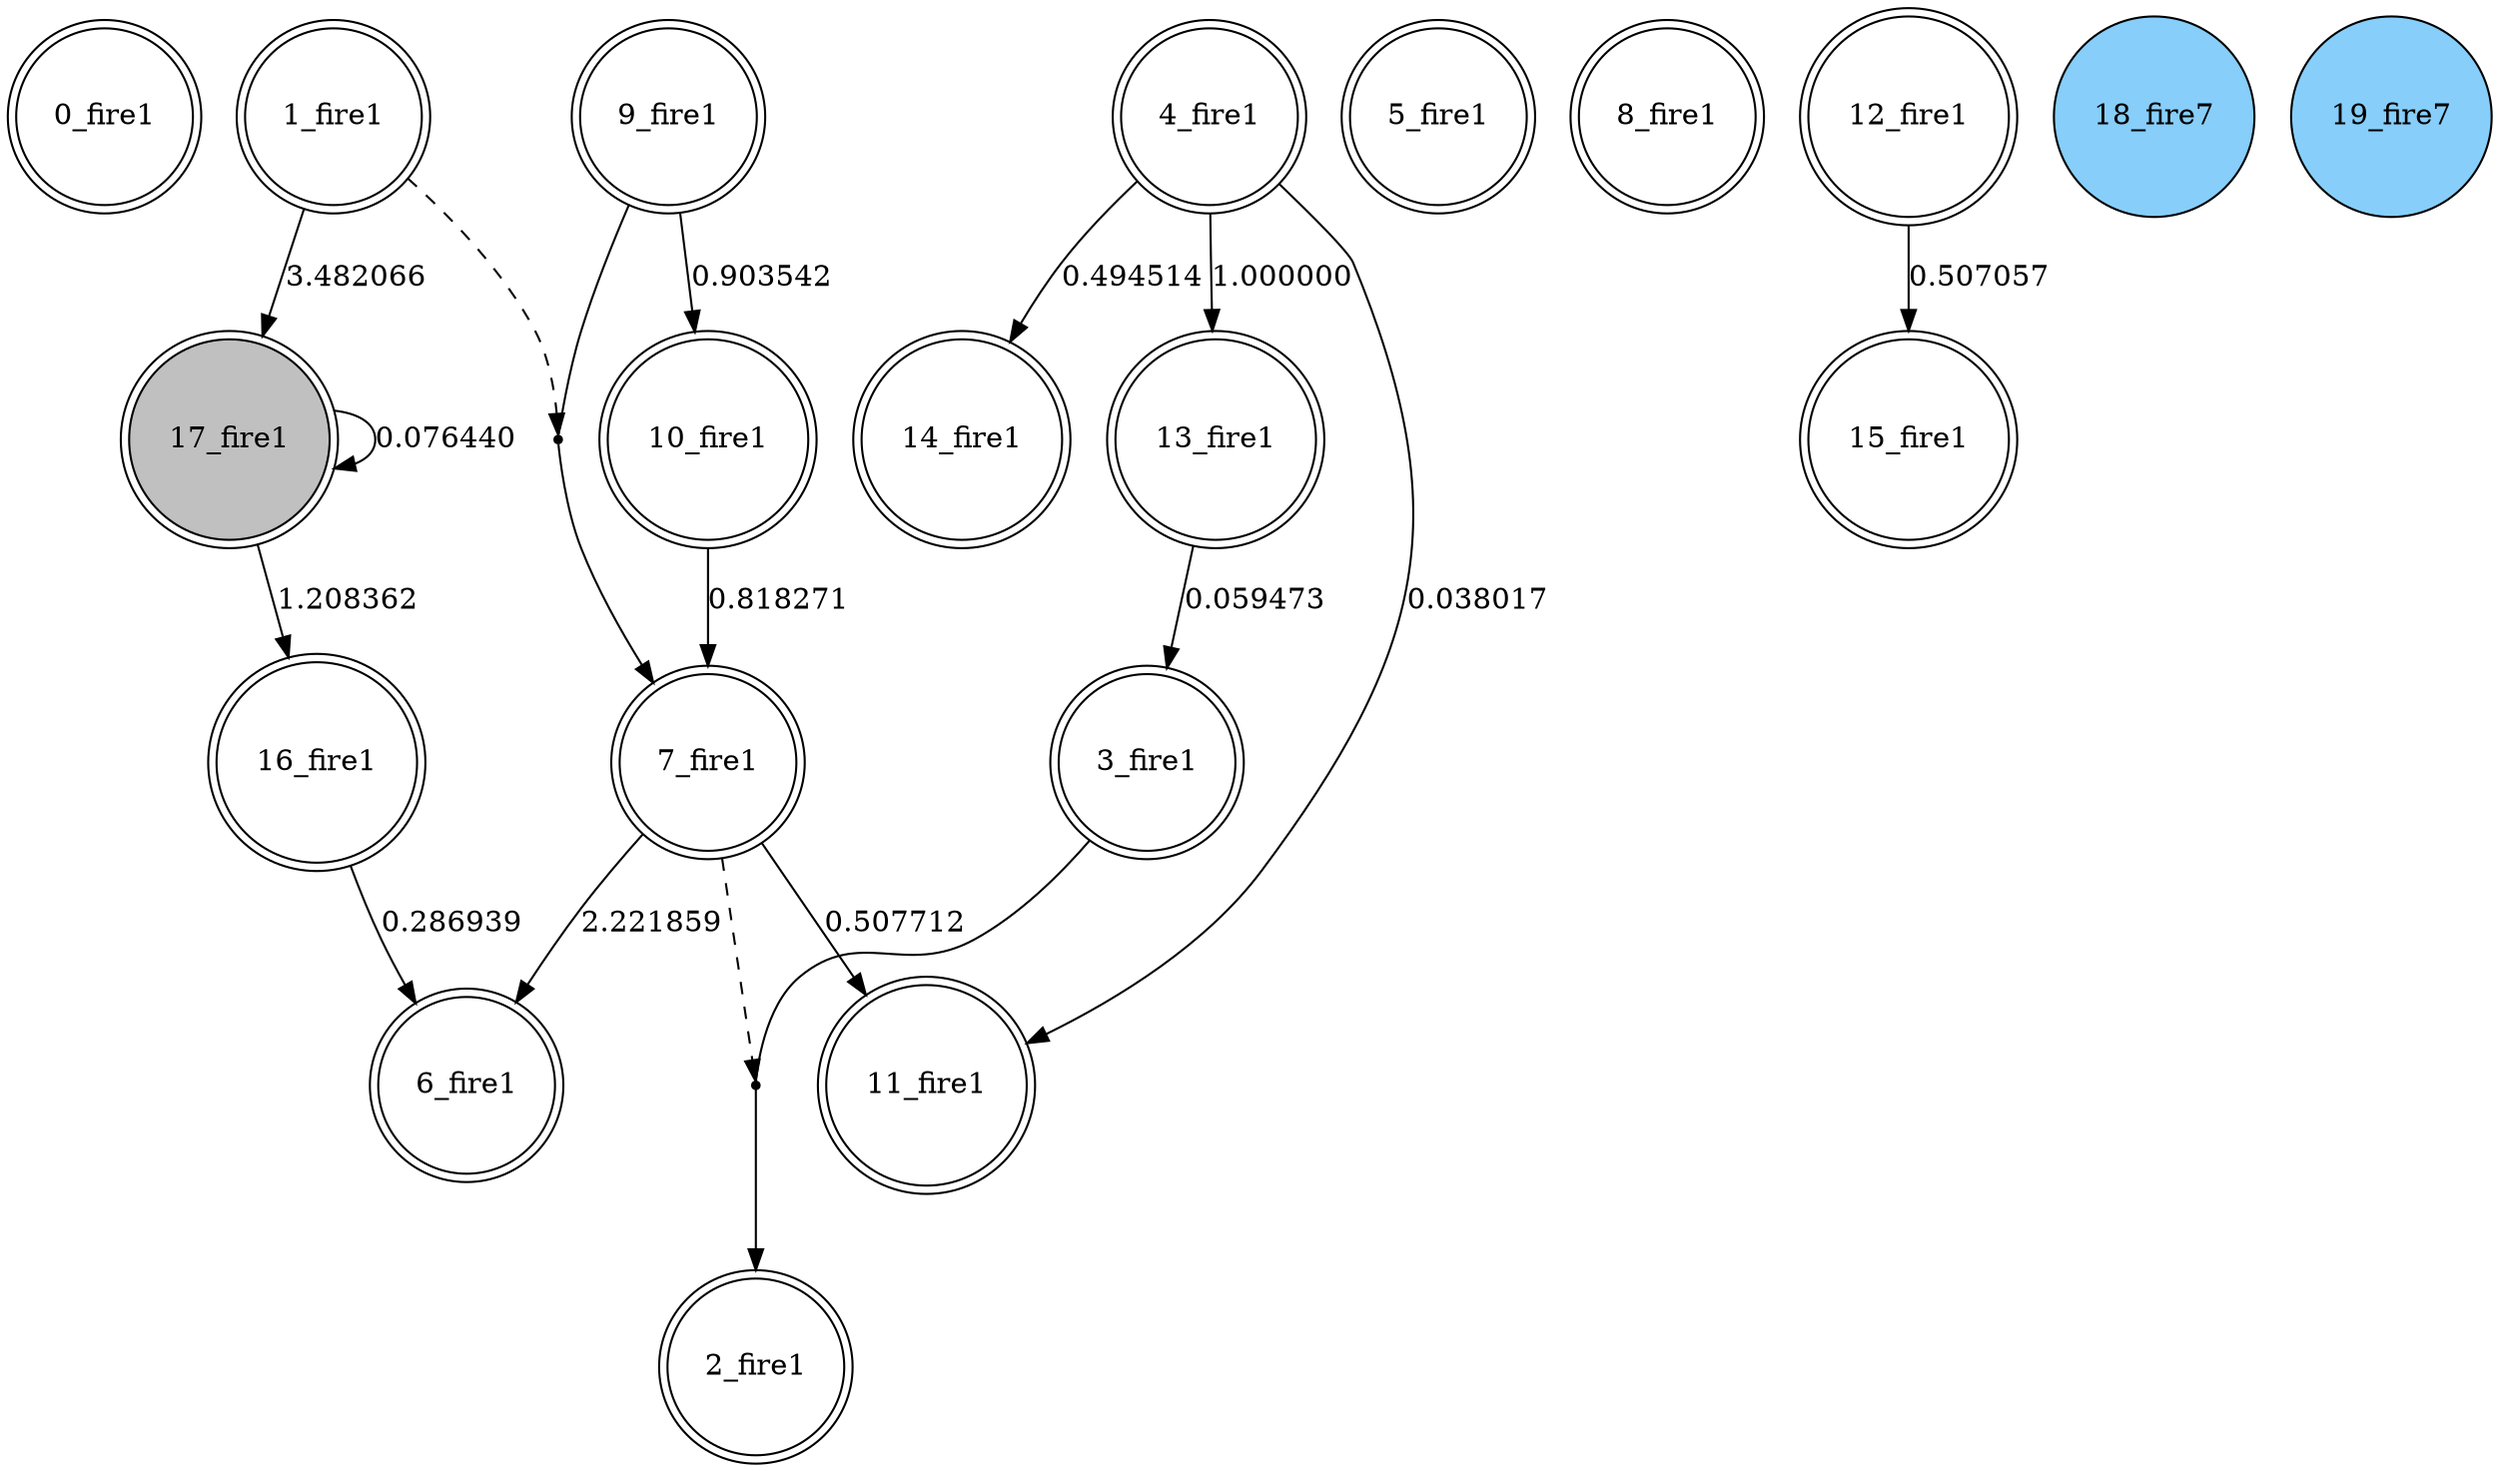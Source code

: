 digraph G {
 node[shape = circle]
0 [label="0_fire1",shape=doublecircle]
1 [label="1_fire1",shape=doublecircle]
2 [label="2_fire1",shape=doublecircle]
3 [label="3_fire1",shape=doublecircle]
4 [label="4_fire1",shape=doublecircle]
5 [label="5_fire1",shape=doublecircle]
6 [label="6_fire1",shape=doublecircle]
7 [label="7_fire1",shape=doublecircle]
8 [label="8_fire1",shape=doublecircle]
9 [label="9_fire1",shape=doublecircle]
10 [label="10_fire1",shape=doublecircle]
11 [label="11_fire1",shape=doublecircle]
12 [label="12_fire1",shape=doublecircle]
13 [label="13_fire1",shape=doublecircle]
14 [label="14_fire1",shape=doublecircle]
15 [label="15_fire1",shape=doublecircle]
16 [label="16_fire1",shape=doublecircle]
17 [label="17_fire1",shape=doublecircle, style=filled, fillcolor=gray]
18 [label="18_fire7",style=filled, fillcolor=lightskyblue]
19 [label="19_fire7",style=filled, fillcolor=lightskyblue]
4 -> 13 [label="1.000000"]
12 -> 15 [label="0.507057"]
7 -> 11 [label="0.507712"]
1 -> 17 [label="3.482066"]
17 -> 17 [label="0.076440"]
4 -> 11 [label="0.038017"]
20 [shape=point, label=""]
1 -> 20 [style=dashed] 
9 -> 20 [dir=none]
20 -> 7 
4 -> 14 [label="0.494514"]
10 -> 7 [label="0.818271"]
21 [shape=point, label=""]
7 -> 21 [style=dashed] 
3 -> 21 [dir=none]
21 -> 2 
7 -> 6 [label="2.221859"]
16 -> 6 [label="0.286939"]
9 -> 10 [label="0.903542"]
17 -> 16 [label="1.208362"]
13 -> 3 [label="0.059473"]
}
